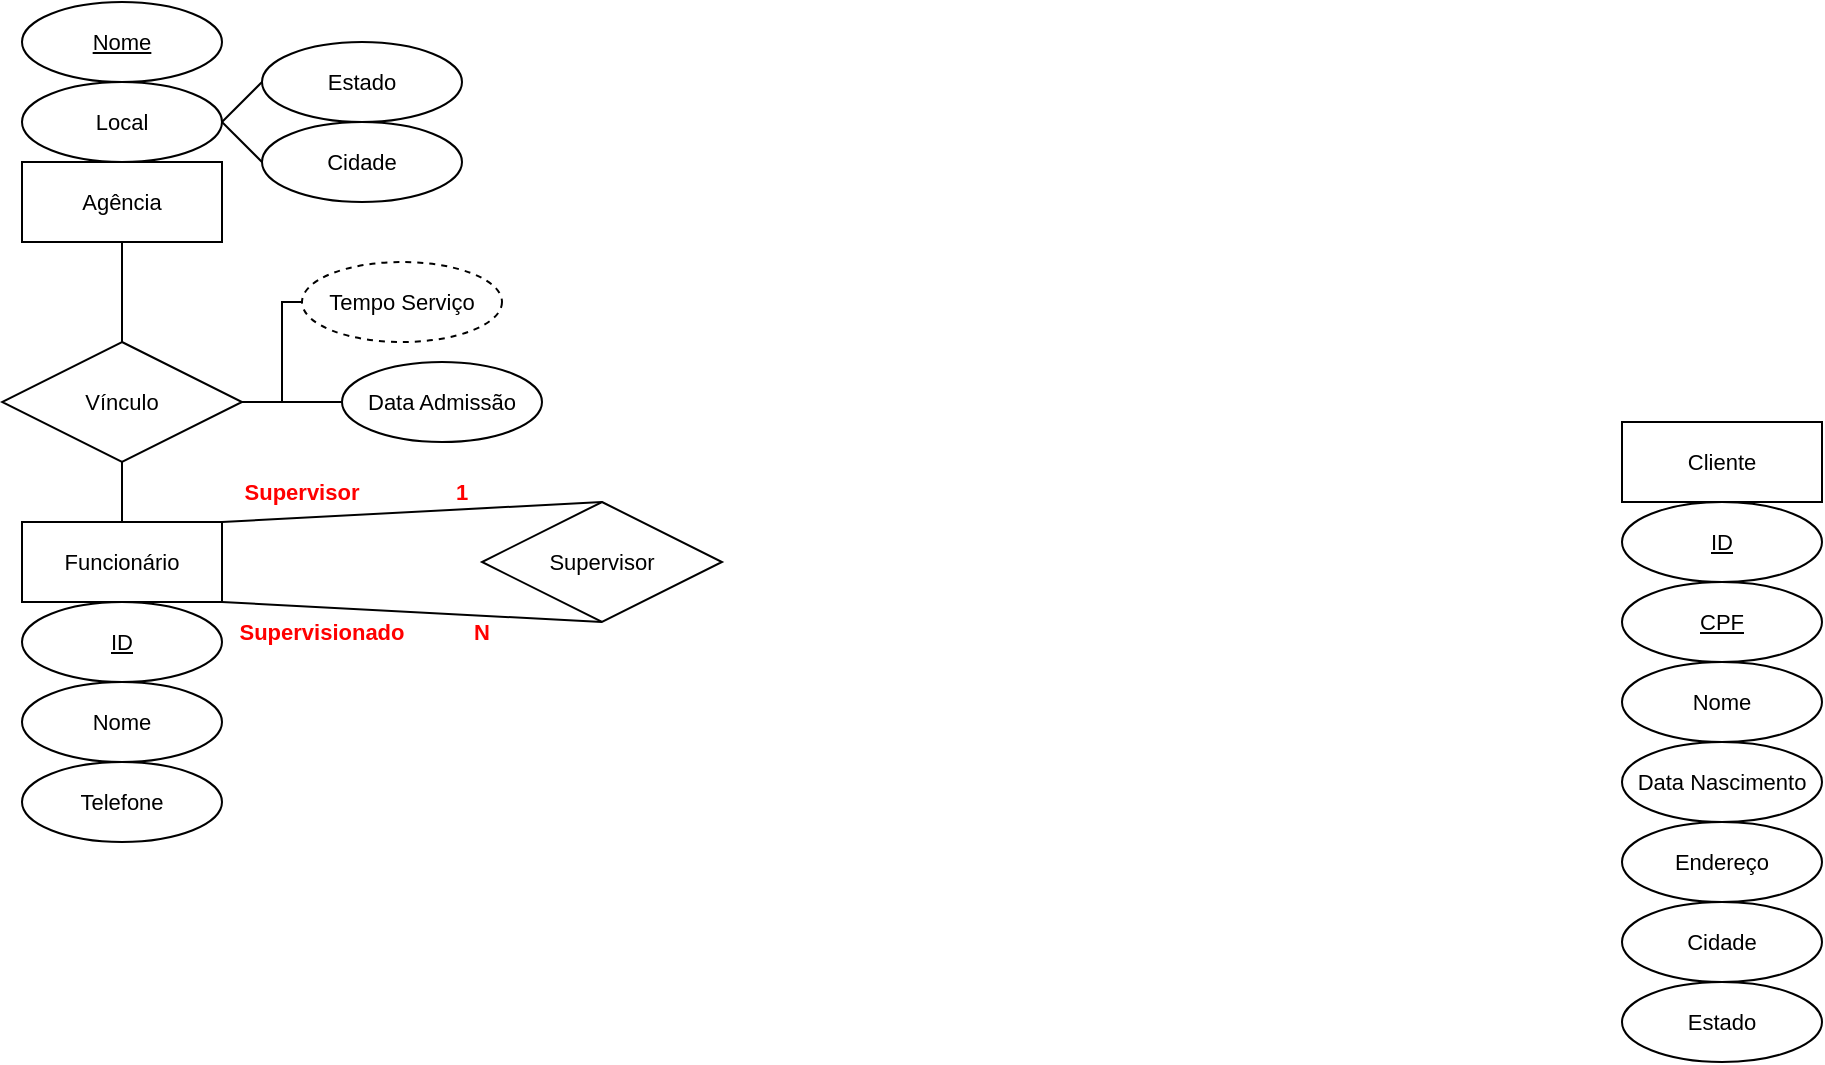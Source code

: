 <mxfile version="18.0.5" type="github">
  <diagram id="0B10b3Ld_6nZQIJMK7B3" name="Page-1">
    <mxGraphModel dx="1101" dy="562" grid="1" gridSize="10" guides="1" tooltips="1" connect="1" arrows="1" fold="1" page="1" pageScale="1" pageWidth="827" pageHeight="1169" math="0" shadow="0">
      <root>
        <mxCell id="0" />
        <mxCell id="1" parent="0" />
        <mxCell id="cfnHjqbXuQAeJopv_wIG-2" value="Agência" style="whiteSpace=wrap;html=1;align=center;fontSize=11;fontColor=#000000;" vertex="1" parent="1">
          <mxGeometry x="40" y="140" width="100" height="40" as="geometry" />
        </mxCell>
        <mxCell id="cfnHjqbXuQAeJopv_wIG-3" value="Local" style="ellipse;whiteSpace=wrap;html=1;align=center;fontSize=11;fontColor=#000000;" vertex="1" parent="1">
          <mxGeometry x="40" y="100" width="100" height="40" as="geometry" />
        </mxCell>
        <mxCell id="cfnHjqbXuQAeJopv_wIG-4" value="Cidade" style="ellipse;whiteSpace=wrap;html=1;align=center;fontSize=11;fontColor=#000000;" vertex="1" parent="1">
          <mxGeometry x="160" y="120" width="100" height="40" as="geometry" />
        </mxCell>
        <mxCell id="cfnHjqbXuQAeJopv_wIG-5" value="Estado" style="ellipse;whiteSpace=wrap;html=1;align=center;fontSize=11;fontColor=#000000;" vertex="1" parent="1">
          <mxGeometry x="160" y="80" width="100" height="40" as="geometry" />
        </mxCell>
        <mxCell id="cfnHjqbXuQAeJopv_wIG-8" value="" style="endArrow=none;html=1;rounded=0;fontSize=11;fontColor=#000000;strokeWidth=1;exitX=1;exitY=0.5;exitDx=0;exitDy=0;" edge="1" parent="1" source="cfnHjqbXuQAeJopv_wIG-3">
          <mxGeometry relative="1" as="geometry">
            <mxPoint x="310" y="280" as="sourcePoint" />
            <mxPoint x="160" y="100" as="targetPoint" />
          </mxGeometry>
        </mxCell>
        <mxCell id="cfnHjqbXuQAeJopv_wIG-9" value="" style="endArrow=none;html=1;rounded=0;fontSize=11;fontColor=#000000;strokeWidth=1;entryX=0;entryY=0.5;entryDx=0;entryDy=0;" edge="1" parent="1" target="cfnHjqbXuQAeJopv_wIG-4">
          <mxGeometry relative="1" as="geometry">
            <mxPoint x="140" y="120" as="sourcePoint" />
            <mxPoint x="170" y="110.0" as="targetPoint" />
          </mxGeometry>
        </mxCell>
        <mxCell id="cfnHjqbXuQAeJopv_wIG-11" value="Nome" style="ellipse;whiteSpace=wrap;html=1;align=center;fontStyle=4;fontSize=11;fontColor=#000000;" vertex="1" parent="1">
          <mxGeometry x="40" y="60" width="100" height="40" as="geometry" />
        </mxCell>
        <mxCell id="cfnHjqbXuQAeJopv_wIG-12" value="Cliente" style="whiteSpace=wrap;html=1;align=center;fontSize=11;fontColor=#000000;" vertex="1" parent="1">
          <mxGeometry x="840" y="270" width="100" height="40" as="geometry" />
        </mxCell>
        <mxCell id="cfnHjqbXuQAeJopv_wIG-13" value="ID" style="ellipse;whiteSpace=wrap;html=1;align=center;fontStyle=4;fontSize=11;fontColor=#000000;" vertex="1" parent="1">
          <mxGeometry x="840" y="310" width="100" height="40" as="geometry" />
        </mxCell>
        <mxCell id="cfnHjqbXuQAeJopv_wIG-14" value="Nome" style="ellipse;whiteSpace=wrap;html=1;align=center;fontSize=11;fontColor=#000000;" vertex="1" parent="1">
          <mxGeometry x="840" y="390" width="100" height="40" as="geometry" />
        </mxCell>
        <mxCell id="cfnHjqbXuQAeJopv_wIG-15" value="CPF" style="ellipse;whiteSpace=wrap;html=1;align=center;fontSize=11;fontColor=#000000;fontStyle=4" vertex="1" parent="1">
          <mxGeometry x="840" y="350" width="100" height="40" as="geometry" />
        </mxCell>
        <mxCell id="cfnHjqbXuQAeJopv_wIG-16" value="Data Nascimento" style="ellipse;whiteSpace=wrap;html=1;align=center;fontSize=11;fontColor=#000000;" vertex="1" parent="1">
          <mxGeometry x="840" y="430" width="100" height="40" as="geometry" />
        </mxCell>
        <mxCell id="cfnHjqbXuQAeJopv_wIG-17" value="Endereço" style="ellipse;whiteSpace=wrap;html=1;align=center;fontSize=11;fontColor=#000000;" vertex="1" parent="1">
          <mxGeometry x="840" y="470" width="100" height="40" as="geometry" />
        </mxCell>
        <mxCell id="cfnHjqbXuQAeJopv_wIG-18" value="Cidade" style="ellipse;whiteSpace=wrap;html=1;align=center;fontSize=11;fontColor=#000000;" vertex="1" parent="1">
          <mxGeometry x="840" y="510" width="100" height="40" as="geometry" />
        </mxCell>
        <mxCell id="cfnHjqbXuQAeJopv_wIG-20" value="Estado" style="ellipse;whiteSpace=wrap;html=1;align=center;fontSize=11;fontColor=#000000;" vertex="1" parent="1">
          <mxGeometry x="840" y="550" width="100" height="40" as="geometry" />
        </mxCell>
        <mxCell id="cfnHjqbXuQAeJopv_wIG-21" value="Funcionário" style="whiteSpace=wrap;html=1;align=center;fontSize=11;fontColor=#000000;" vertex="1" parent="1">
          <mxGeometry x="40" y="320" width="100" height="40" as="geometry" />
        </mxCell>
        <mxCell id="cfnHjqbXuQAeJopv_wIG-22" value="ID" style="ellipse;whiteSpace=wrap;html=1;align=center;fontStyle=4;fontSize=11;fontColor=#000000;" vertex="1" parent="1">
          <mxGeometry x="40" y="360" width="100" height="40" as="geometry" />
        </mxCell>
        <mxCell id="cfnHjqbXuQAeJopv_wIG-23" value="Nome" style="ellipse;whiteSpace=wrap;html=1;align=center;fontSize=11;fontColor=#000000;" vertex="1" parent="1">
          <mxGeometry x="40" y="400" width="100" height="40" as="geometry" />
        </mxCell>
        <mxCell id="cfnHjqbXuQAeJopv_wIG-24" value="Telefone" style="ellipse;whiteSpace=wrap;html=1;align=center;fontSize=11;fontColor=#000000;" vertex="1" parent="1">
          <mxGeometry x="40" y="440" width="100" height="40" as="geometry" />
        </mxCell>
        <mxCell id="cfnHjqbXuQAeJopv_wIG-25" value="Supervisor" style="shape=rhombus;perimeter=rhombusPerimeter;whiteSpace=wrap;html=1;align=center;fontSize=11;fontColor=#000000;" vertex="1" parent="1">
          <mxGeometry x="270" y="310" width="120" height="60" as="geometry" />
        </mxCell>
        <mxCell id="cfnHjqbXuQAeJopv_wIG-28" value="" style="endArrow=none;html=1;rounded=0;fontSize=11;fontColor=#000000;strokeWidth=1;exitX=1;exitY=0;exitDx=0;exitDy=0;entryX=0.5;entryY=0;entryDx=0;entryDy=0;" edge="1" parent="1" source="cfnHjqbXuQAeJopv_wIG-21" target="cfnHjqbXuQAeJopv_wIG-25">
          <mxGeometry relative="1" as="geometry">
            <mxPoint x="130" y="390" as="sourcePoint" />
            <mxPoint x="290" y="390" as="targetPoint" />
          </mxGeometry>
        </mxCell>
        <mxCell id="cfnHjqbXuQAeJopv_wIG-29" value="" style="endArrow=none;html=1;rounded=0;fontSize=11;fontColor=#000000;strokeWidth=1;exitX=1;exitY=1;exitDx=0;exitDy=0;entryX=0.5;entryY=1;entryDx=0;entryDy=0;" edge="1" parent="1" source="cfnHjqbXuQAeJopv_wIG-21" target="cfnHjqbXuQAeJopv_wIG-25">
          <mxGeometry relative="1" as="geometry">
            <mxPoint x="150" y="330.0" as="sourcePoint" />
            <mxPoint x="340" y="320.0" as="targetPoint" />
          </mxGeometry>
        </mxCell>
        <mxCell id="cfnHjqbXuQAeJopv_wIG-30" value="&lt;b&gt;&lt;font color=&quot;#ff0000&quot;&gt;Supervisionado&lt;/font&gt;&lt;/b&gt;" style="text;html=1;strokeColor=none;fillColor=none;align=center;verticalAlign=middle;whiteSpace=wrap;rounded=0;fontSize=11;fontColor=#000000;" vertex="1" parent="1">
          <mxGeometry x="160" y="360" width="60" height="30" as="geometry" />
        </mxCell>
        <mxCell id="cfnHjqbXuQAeJopv_wIG-31" value="&lt;b&gt;&lt;font color=&quot;#ff0000&quot;&gt;Supervisor&lt;/font&gt;&lt;/b&gt;" style="text;html=1;strokeColor=none;fillColor=none;align=center;verticalAlign=middle;whiteSpace=wrap;rounded=0;fontSize=11;fontColor=#000000;" vertex="1" parent="1">
          <mxGeometry x="150" y="290" width="60" height="30" as="geometry" />
        </mxCell>
        <mxCell id="cfnHjqbXuQAeJopv_wIG-33" value="&lt;b&gt;&lt;font color=&quot;#ff0000&quot;&gt;1&lt;/font&gt;&lt;/b&gt;" style="text;html=1;strokeColor=none;fillColor=none;align=center;verticalAlign=middle;whiteSpace=wrap;rounded=0;fontSize=11;fontColor=#000000;" vertex="1" parent="1">
          <mxGeometry x="230" y="290" width="60" height="30" as="geometry" />
        </mxCell>
        <mxCell id="cfnHjqbXuQAeJopv_wIG-34" value="&lt;b&gt;&lt;font color=&quot;#ff0000&quot;&gt;N&lt;/font&gt;&lt;/b&gt;" style="text;html=1;strokeColor=none;fillColor=none;align=center;verticalAlign=middle;whiteSpace=wrap;rounded=0;fontSize=11;fontColor=#000000;" vertex="1" parent="1">
          <mxGeometry x="240" y="360" width="60" height="30" as="geometry" />
        </mxCell>
        <mxCell id="cfnHjqbXuQAeJopv_wIG-36" style="edgeStyle=orthogonalEdgeStyle;rounded=0;orthogonalLoop=1;jettySize=auto;html=1;exitX=0.5;exitY=1;exitDx=0;exitDy=0;entryX=0.5;entryY=0;entryDx=0;entryDy=0;fontSize=11;fontColor=#000000;endArrow=none;endFill=0;strokeWidth=1;" edge="1" parent="1" source="cfnHjqbXuQAeJopv_wIG-35" target="cfnHjqbXuQAeJopv_wIG-21">
          <mxGeometry relative="1" as="geometry" />
        </mxCell>
        <mxCell id="cfnHjqbXuQAeJopv_wIG-37" style="edgeStyle=orthogonalEdgeStyle;rounded=0;orthogonalLoop=1;jettySize=auto;html=1;exitX=0.5;exitY=0;exitDx=0;exitDy=0;entryX=0.5;entryY=1;entryDx=0;entryDy=0;fontSize=11;fontColor=#000000;endArrow=none;endFill=0;strokeWidth=1;" edge="1" parent="1" source="cfnHjqbXuQAeJopv_wIG-35" target="cfnHjqbXuQAeJopv_wIG-2">
          <mxGeometry relative="1" as="geometry" />
        </mxCell>
        <mxCell id="cfnHjqbXuQAeJopv_wIG-39" style="edgeStyle=orthogonalEdgeStyle;rounded=0;orthogonalLoop=1;jettySize=auto;html=1;exitX=1;exitY=0.5;exitDx=0;exitDy=0;fontSize=11;fontColor=#000000;endArrow=none;endFill=0;strokeWidth=1;" edge="1" parent="1" source="cfnHjqbXuQAeJopv_wIG-35" target="cfnHjqbXuQAeJopv_wIG-38">
          <mxGeometry relative="1" as="geometry" />
        </mxCell>
        <mxCell id="cfnHjqbXuQAeJopv_wIG-42" style="edgeStyle=orthogonalEdgeStyle;rounded=0;orthogonalLoop=1;jettySize=auto;html=1;exitX=1;exitY=0.5;exitDx=0;exitDy=0;entryX=0;entryY=0.5;entryDx=0;entryDy=0;fontSize=11;fontColor=#000000;endArrow=none;endFill=0;strokeWidth=1;" edge="1" parent="1" source="cfnHjqbXuQAeJopv_wIG-35" target="cfnHjqbXuQAeJopv_wIG-40">
          <mxGeometry relative="1" as="geometry" />
        </mxCell>
        <mxCell id="cfnHjqbXuQAeJopv_wIG-35" value="Vínculo" style="shape=rhombus;perimeter=rhombusPerimeter;whiteSpace=wrap;html=1;align=center;fontSize=11;fontColor=#000000;" vertex="1" parent="1">
          <mxGeometry x="30" y="230" width="120" height="60" as="geometry" />
        </mxCell>
        <mxCell id="cfnHjqbXuQAeJopv_wIG-38" value="Data Admissão" style="ellipse;whiteSpace=wrap;html=1;align=center;fontSize=11;fontColor=#000000;" vertex="1" parent="1">
          <mxGeometry x="200" y="240" width="100" height="40" as="geometry" />
        </mxCell>
        <mxCell id="cfnHjqbXuQAeJopv_wIG-40" value="Tempo Serviço" style="ellipse;whiteSpace=wrap;html=1;align=center;dashed=1;fontSize=11;fontColor=#000000;" vertex="1" parent="1">
          <mxGeometry x="180" y="190" width="100" height="40" as="geometry" />
        </mxCell>
      </root>
    </mxGraphModel>
  </diagram>
</mxfile>
